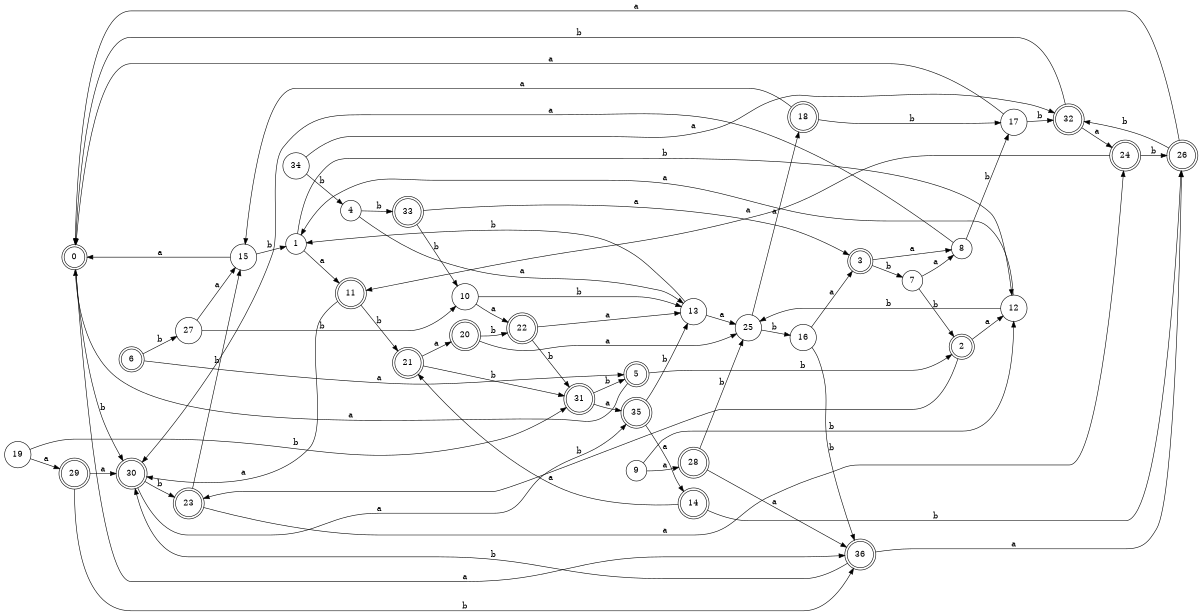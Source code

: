 digraph n30_5 {
__start0 [label="" shape="none"];

rankdir=LR;
size="8,5";

s0 [style="rounded,filled", color="black", fillcolor="white" shape="doublecircle", label="0"];
s1 [style="filled", color="black", fillcolor="white" shape="circle", label="1"];
s2 [style="rounded,filled", color="black", fillcolor="white" shape="doublecircle", label="2"];
s3 [style="rounded,filled", color="black", fillcolor="white" shape="doublecircle", label="3"];
s4 [style="filled", color="black", fillcolor="white" shape="circle", label="4"];
s5 [style="rounded,filled", color="black", fillcolor="white" shape="doublecircle", label="5"];
s6 [style="rounded,filled", color="black", fillcolor="white" shape="doublecircle", label="6"];
s7 [style="filled", color="black", fillcolor="white" shape="circle", label="7"];
s8 [style="filled", color="black", fillcolor="white" shape="circle", label="8"];
s9 [style="filled", color="black", fillcolor="white" shape="circle", label="9"];
s10 [style="filled", color="black", fillcolor="white" shape="circle", label="10"];
s11 [style="rounded,filled", color="black", fillcolor="white" shape="doublecircle", label="11"];
s12 [style="filled", color="black", fillcolor="white" shape="circle", label="12"];
s13 [style="filled", color="black", fillcolor="white" shape="circle", label="13"];
s14 [style="rounded,filled", color="black", fillcolor="white" shape="doublecircle", label="14"];
s15 [style="filled", color="black", fillcolor="white" shape="circle", label="15"];
s16 [style="filled", color="black", fillcolor="white" shape="circle", label="16"];
s17 [style="filled", color="black", fillcolor="white" shape="circle", label="17"];
s18 [style="rounded,filled", color="black", fillcolor="white" shape="doublecircle", label="18"];
s19 [style="filled", color="black", fillcolor="white" shape="circle", label="19"];
s20 [style="rounded,filled", color="black", fillcolor="white" shape="doublecircle", label="20"];
s21 [style="rounded,filled", color="black", fillcolor="white" shape="doublecircle", label="21"];
s22 [style="rounded,filled", color="black", fillcolor="white" shape="doublecircle", label="22"];
s23 [style="rounded,filled", color="black", fillcolor="white" shape="doublecircle", label="23"];
s24 [style="rounded,filled", color="black", fillcolor="white" shape="doublecircle", label="24"];
s25 [style="filled", color="black", fillcolor="white" shape="circle", label="25"];
s26 [style="rounded,filled", color="black", fillcolor="white" shape="doublecircle", label="26"];
s27 [style="filled", color="black", fillcolor="white" shape="circle", label="27"];
s28 [style="rounded,filled", color="black", fillcolor="white" shape="doublecircle", label="28"];
s29 [style="rounded,filled", color="black", fillcolor="white" shape="doublecircle", label="29"];
s30 [style="rounded,filled", color="black", fillcolor="white" shape="doublecircle", label="30"];
s31 [style="rounded,filled", color="black", fillcolor="white" shape="doublecircle", label="31"];
s32 [style="rounded,filled", color="black", fillcolor="white" shape="doublecircle", label="32"];
s33 [style="rounded,filled", color="black", fillcolor="white" shape="doublecircle", label="33"];
s34 [style="filled", color="black", fillcolor="white" shape="circle", label="34"];
s35 [style="rounded,filled", color="black", fillcolor="white" shape="doublecircle", label="35"];
s36 [style="rounded,filled", color="black", fillcolor="white" shape="doublecircle", label="36"];
s0 -> s36 [label="a"];
s0 -> s30 [label="b"];
s1 -> s11 [label="a"];
s1 -> s12 [label="b"];
s2 -> s12 [label="a"];
s2 -> s23 [label="b"];
s3 -> s8 [label="a"];
s3 -> s7 [label="b"];
s4 -> s13 [label="a"];
s4 -> s33 [label="b"];
s5 -> s0 [label="a"];
s5 -> s2 [label="b"];
s6 -> s5 [label="a"];
s6 -> s27 [label="b"];
s7 -> s8 [label="a"];
s7 -> s2 [label="b"];
s8 -> s30 [label="a"];
s8 -> s17 [label="b"];
s9 -> s28 [label="a"];
s9 -> s12 [label="b"];
s10 -> s22 [label="a"];
s10 -> s13 [label="b"];
s11 -> s30 [label="a"];
s11 -> s21 [label="b"];
s12 -> s1 [label="a"];
s12 -> s25 [label="b"];
s13 -> s25 [label="a"];
s13 -> s1 [label="b"];
s14 -> s21 [label="a"];
s14 -> s26 [label="b"];
s15 -> s0 [label="a"];
s15 -> s1 [label="b"];
s16 -> s3 [label="a"];
s16 -> s36 [label="b"];
s17 -> s0 [label="a"];
s17 -> s32 [label="b"];
s18 -> s15 [label="a"];
s18 -> s17 [label="b"];
s19 -> s29 [label="a"];
s19 -> s31 [label="b"];
s20 -> s25 [label="a"];
s20 -> s22 [label="b"];
s21 -> s20 [label="a"];
s21 -> s31 [label="b"];
s22 -> s13 [label="a"];
s22 -> s31 [label="b"];
s23 -> s24 [label="a"];
s23 -> s15 [label="b"];
s24 -> s11 [label="a"];
s24 -> s26 [label="b"];
s25 -> s18 [label="a"];
s25 -> s16 [label="b"];
s26 -> s0 [label="a"];
s26 -> s32 [label="b"];
s27 -> s15 [label="a"];
s27 -> s10 [label="b"];
s28 -> s36 [label="a"];
s28 -> s25 [label="b"];
s29 -> s30 [label="a"];
s29 -> s36 [label="b"];
s30 -> s35 [label="a"];
s30 -> s23 [label="b"];
s31 -> s35 [label="a"];
s31 -> s5 [label="b"];
s32 -> s24 [label="a"];
s32 -> s0 [label="b"];
s33 -> s3 [label="a"];
s33 -> s10 [label="b"];
s34 -> s32 [label="a"];
s34 -> s4 [label="b"];
s35 -> s14 [label="a"];
s35 -> s13 [label="b"];
s36 -> s26 [label="a"];
s36 -> s30 [label="b"];

}